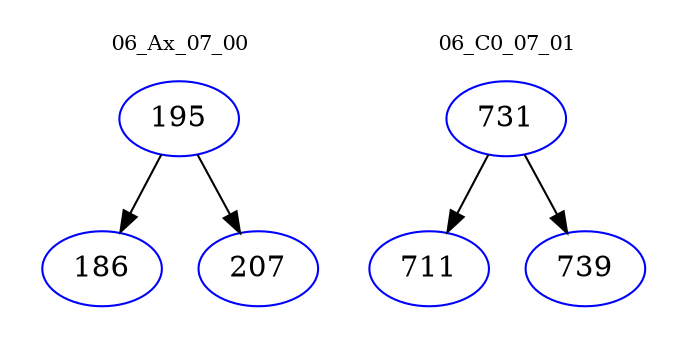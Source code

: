 digraph{
subgraph cluster_0 {
color = white
label = "06_Ax_07_00";
fontsize=10;
T0_195 [label="195", color="blue"]
T0_195 -> T0_186 [color="black"]
T0_186 [label="186", color="blue"]
T0_195 -> T0_207 [color="black"]
T0_207 [label="207", color="blue"]
}
subgraph cluster_1 {
color = white
label = "06_C0_07_01";
fontsize=10;
T1_731 [label="731", color="blue"]
T1_731 -> T1_711 [color="black"]
T1_711 [label="711", color="blue"]
T1_731 -> T1_739 [color="black"]
T1_739 [label="739", color="blue"]
}
}
